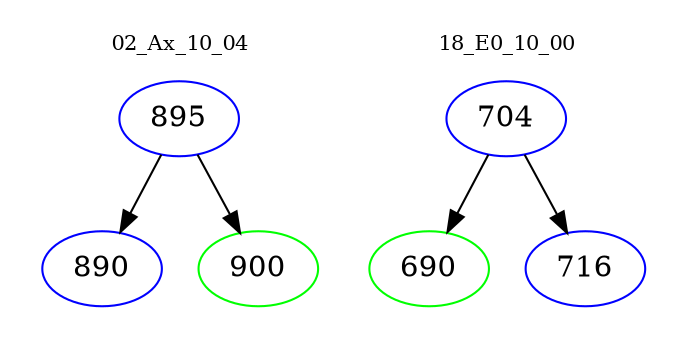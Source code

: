 digraph{
subgraph cluster_0 {
color = white
label = "02_Ax_10_04";
fontsize=10;
T0_895 [label="895", color="blue"]
T0_895 -> T0_890 [color="black"]
T0_890 [label="890", color="blue"]
T0_895 -> T0_900 [color="black"]
T0_900 [label="900", color="green"]
}
subgraph cluster_1 {
color = white
label = "18_E0_10_00";
fontsize=10;
T1_704 [label="704", color="blue"]
T1_704 -> T1_690 [color="black"]
T1_690 [label="690", color="green"]
T1_704 -> T1_716 [color="black"]
T1_716 [label="716", color="blue"]
}
}
